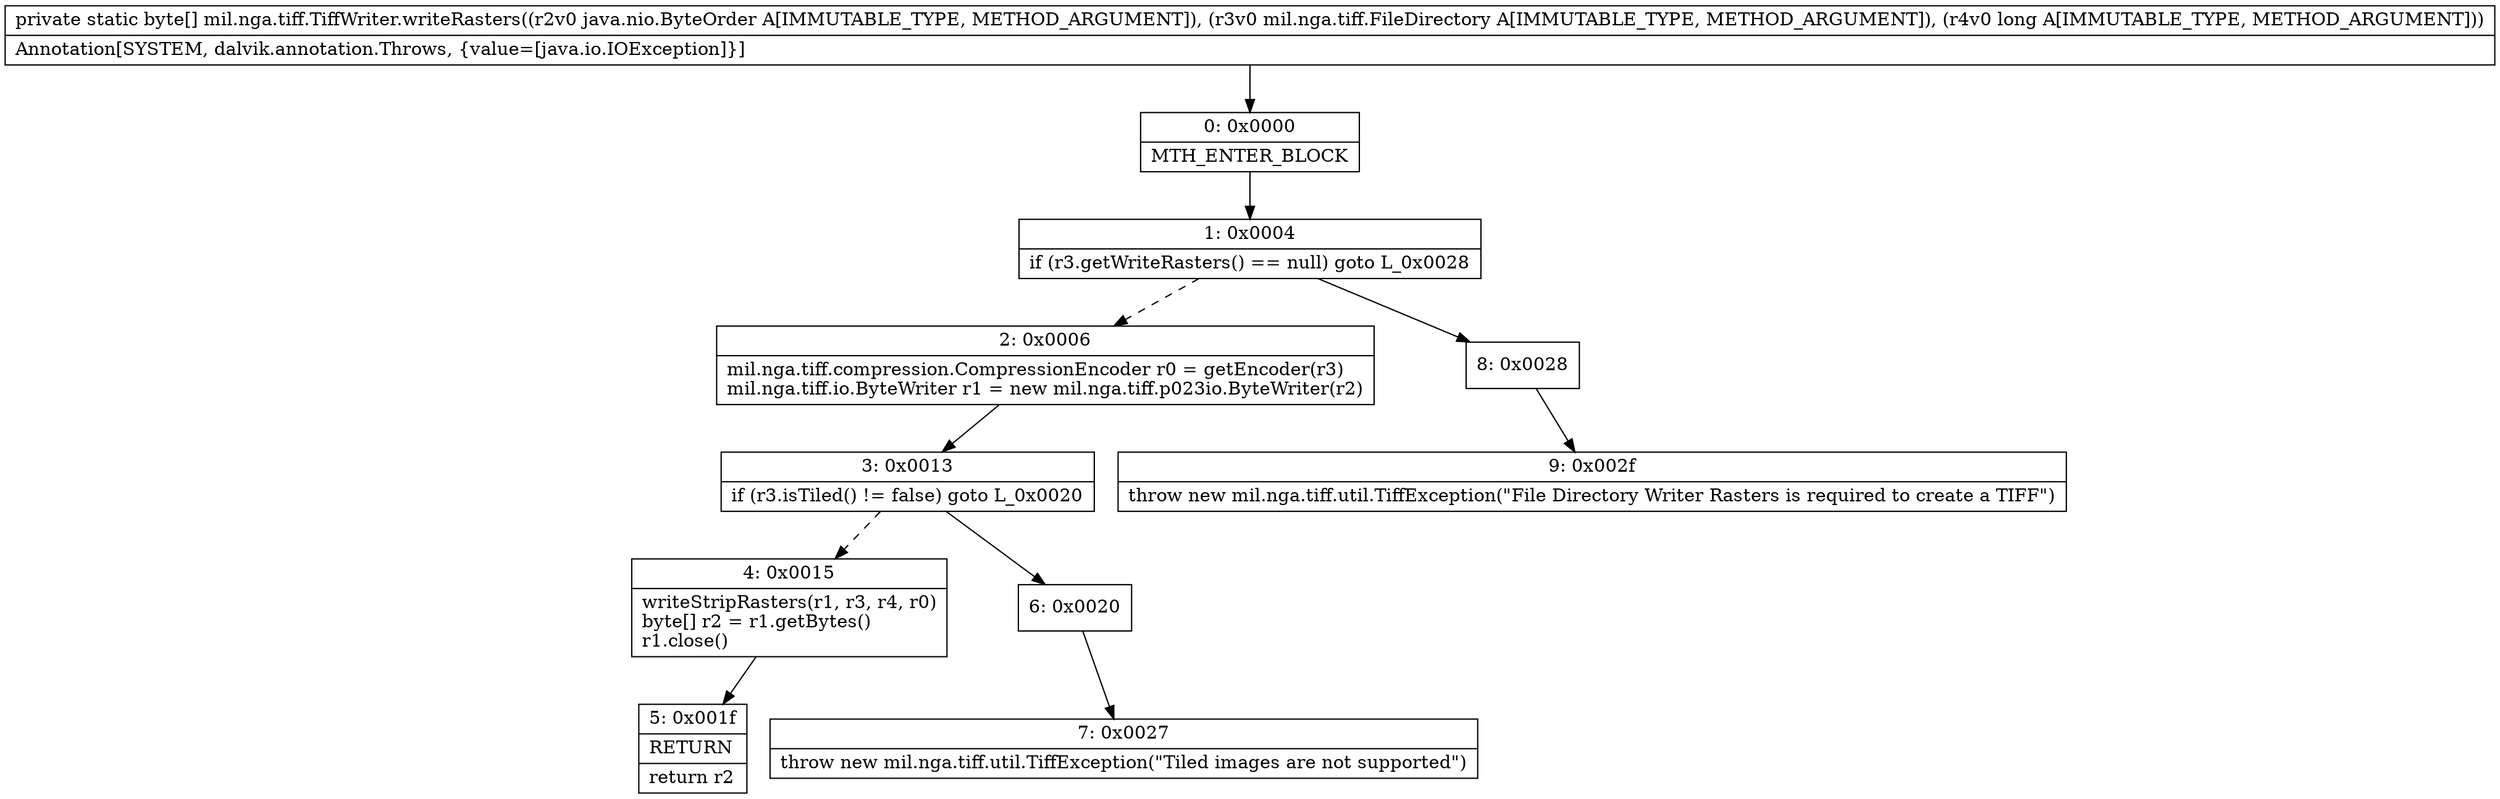 digraph "CFG formil.nga.tiff.TiffWriter.writeRasters(Ljava\/nio\/ByteOrder;Lmil\/nga\/tiff\/FileDirectory;J)[B" {
Node_0 [shape=record,label="{0\:\ 0x0000|MTH_ENTER_BLOCK\l}"];
Node_1 [shape=record,label="{1\:\ 0x0004|if (r3.getWriteRasters() == null) goto L_0x0028\l}"];
Node_2 [shape=record,label="{2\:\ 0x0006|mil.nga.tiff.compression.CompressionEncoder r0 = getEncoder(r3)\lmil.nga.tiff.io.ByteWriter r1 = new mil.nga.tiff.p023io.ByteWriter(r2)\l}"];
Node_3 [shape=record,label="{3\:\ 0x0013|if (r3.isTiled() != false) goto L_0x0020\l}"];
Node_4 [shape=record,label="{4\:\ 0x0015|writeStripRasters(r1, r3, r4, r0)\lbyte[] r2 = r1.getBytes()\lr1.close()\l}"];
Node_5 [shape=record,label="{5\:\ 0x001f|RETURN\l|return r2\l}"];
Node_6 [shape=record,label="{6\:\ 0x0020}"];
Node_7 [shape=record,label="{7\:\ 0x0027|throw new mil.nga.tiff.util.TiffException(\"Tiled images are not supported\")\l}"];
Node_8 [shape=record,label="{8\:\ 0x0028}"];
Node_9 [shape=record,label="{9\:\ 0x002f|throw new mil.nga.tiff.util.TiffException(\"File Directory Writer Rasters is required to create a TIFF\")\l}"];
MethodNode[shape=record,label="{private static byte[] mil.nga.tiff.TiffWriter.writeRasters((r2v0 java.nio.ByteOrder A[IMMUTABLE_TYPE, METHOD_ARGUMENT]), (r3v0 mil.nga.tiff.FileDirectory A[IMMUTABLE_TYPE, METHOD_ARGUMENT]), (r4v0 long A[IMMUTABLE_TYPE, METHOD_ARGUMENT]))  | Annotation[SYSTEM, dalvik.annotation.Throws, \{value=[java.io.IOException]\}]\l}"];
MethodNode -> Node_0;
Node_0 -> Node_1;
Node_1 -> Node_2[style=dashed];
Node_1 -> Node_8;
Node_2 -> Node_3;
Node_3 -> Node_4[style=dashed];
Node_3 -> Node_6;
Node_4 -> Node_5;
Node_6 -> Node_7;
Node_8 -> Node_9;
}

